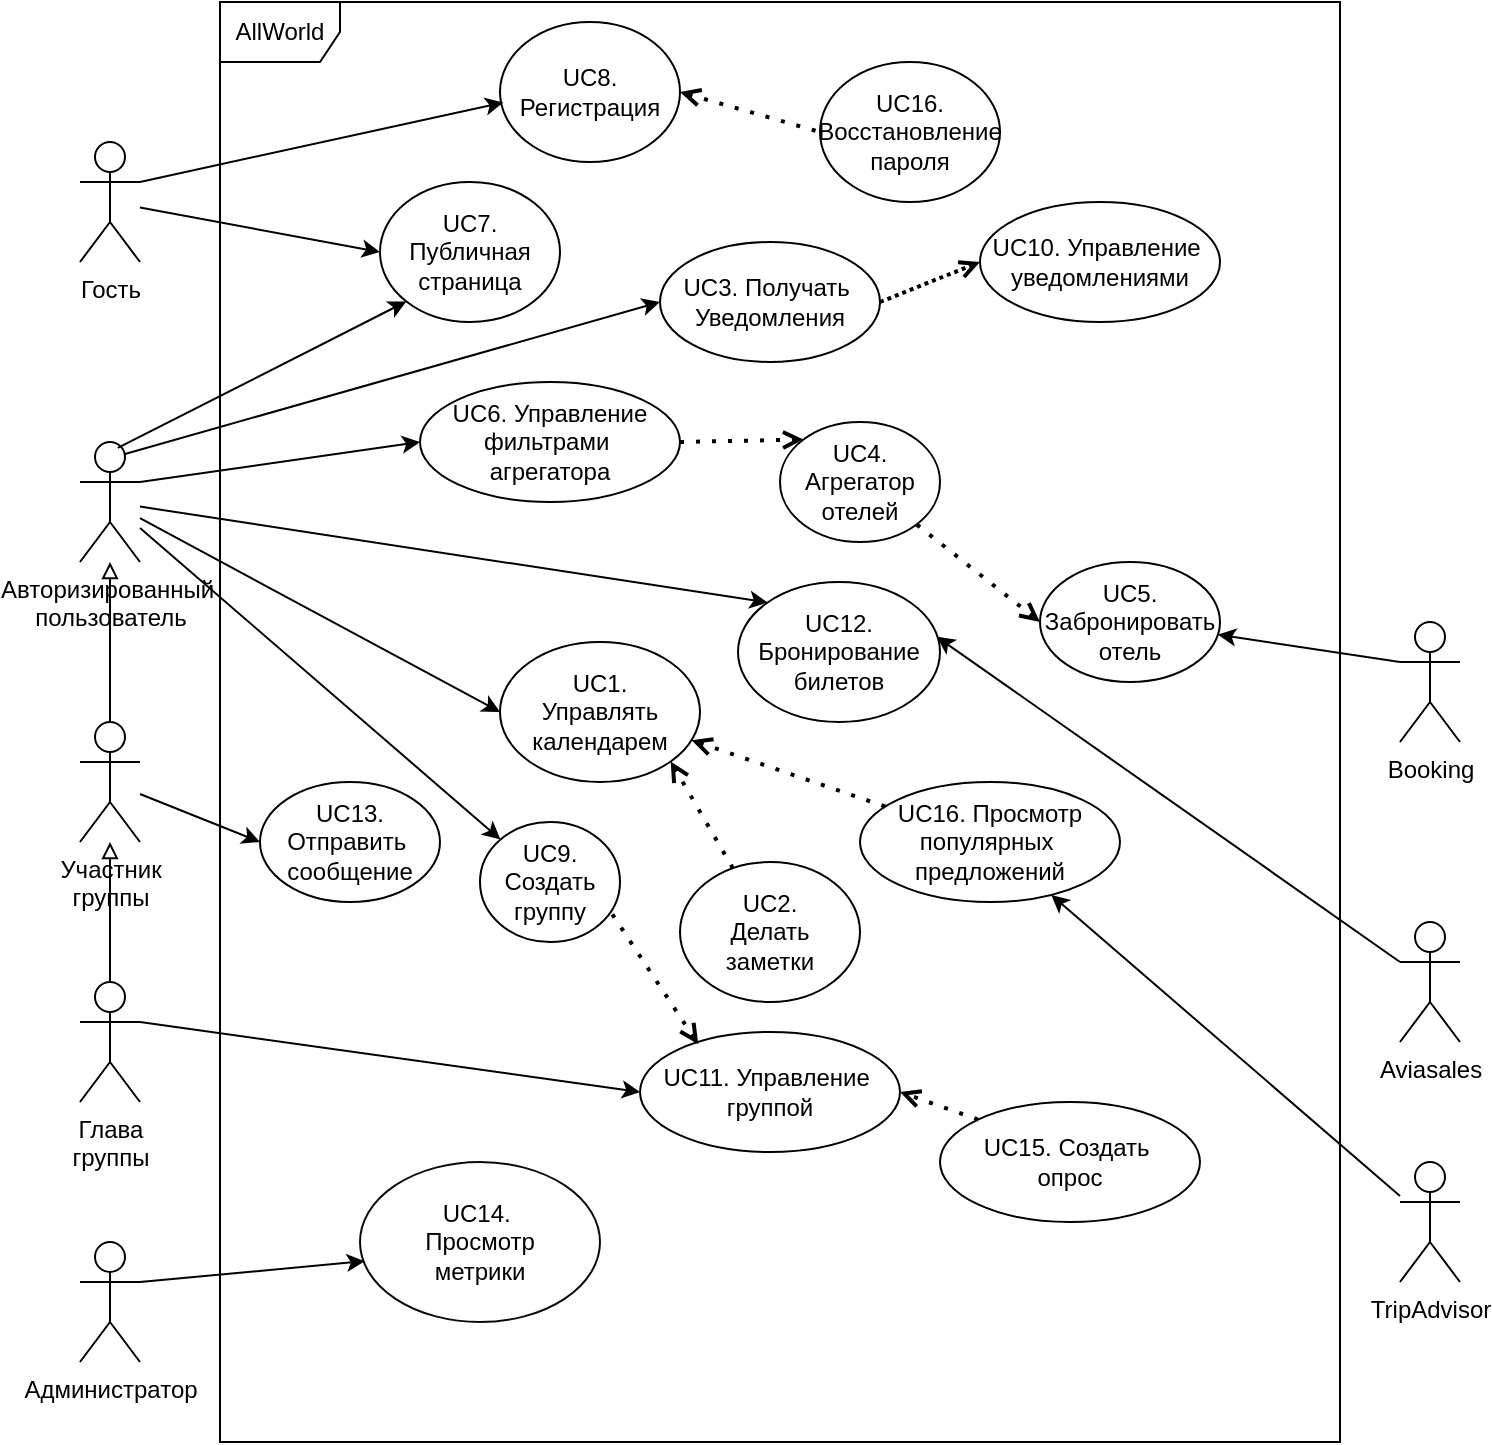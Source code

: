 <mxfile version="20.7.4" type="device"><diagram id="w1dudXw-nfyeh0woGY6p" name="Страница 1"><mxGraphModel dx="1594" dy="818" grid="1" gridSize="10" guides="1" tooltips="1" connect="1" arrows="1" fold="1" page="1" pageScale="1" pageWidth="827" pageHeight="1169" math="0" shadow="0"><root><mxCell id="0"/><mxCell id="1" parent="0"/><mxCell id="WXG_C1r99moXgbEItkBP-1" value="AllWorld" style="shape=umlFrame;whiteSpace=wrap;html=1;" parent="1" vertex="1"><mxGeometry x="120" y="40" width="560" height="720" as="geometry"/></mxCell><mxCell id="WXG_C1r99moXgbEItkBP-2" value="Гость" style="shape=umlActor;verticalLabelPosition=bottom;verticalAlign=top;html=1;" parent="1" vertex="1"><mxGeometry x="50" y="110" width="30" height="60" as="geometry"/></mxCell><mxCell id="WXG_C1r99moXgbEItkBP-3" value="Авторизированный&amp;nbsp;&lt;br&gt;пользователь" style="shape=umlActor;verticalLabelPosition=bottom;verticalAlign=top;html=1;" parent="1" vertex="1"><mxGeometry x="50" y="260" width="30" height="60" as="geometry"/></mxCell><mxCell id="WXG_C1r99moXgbEItkBP-4" value="Глава&lt;br&gt;группы" style="shape=umlActor;verticalLabelPosition=bottom;verticalAlign=top;html=1;" parent="1" vertex="1"><mxGeometry x="50" y="530" width="30" height="60" as="geometry"/></mxCell><mxCell id="WXG_C1r99moXgbEItkBP-5" value="Администратор" style="shape=umlActor;verticalLabelPosition=bottom;verticalAlign=top;html=1;" parent="1" vertex="1"><mxGeometry x="50" y="660" width="30" height="60" as="geometry"/></mxCell><mxCell id="WXG_C1r99moXgbEItkBP-6" value="TripAdvisor" style="shape=umlActor;verticalLabelPosition=bottom;verticalAlign=top;html=1;" parent="1" vertex="1"><mxGeometry x="710" y="620" width="30" height="60" as="geometry"/></mxCell><mxCell id="WXG_C1r99moXgbEItkBP-7" value="Booking" style="shape=umlActor;verticalLabelPosition=bottom;verticalAlign=top;html=1;" parent="1" vertex="1"><mxGeometry x="710" y="350" width="30" height="60" as="geometry"/></mxCell><mxCell id="WXG_C1r99moXgbEItkBP-8" value="Aviasales" style="shape=umlActor;verticalLabelPosition=bottom;verticalAlign=top;html=1;" parent="1" vertex="1"><mxGeometry x="710" y="500" width="30" height="60" as="geometry"/></mxCell><mxCell id="ckP5rAQzBakQrz7uQu7y-1" value="UC1. &lt;br&gt;Управлять&lt;br&gt;календарем" style="ellipse;whiteSpace=wrap;html=1;" parent="1" vertex="1"><mxGeometry x="260" y="360" width="100" height="70" as="geometry"/></mxCell><mxCell id="ckP5rAQzBakQrz7uQu7y-2" value="" style="endArrow=classic;html=1;rounded=0;entryX=0;entryY=0.5;entryDx=0;entryDy=0;" parent="1" source="WXG_C1r99moXgbEItkBP-3" target="ckP5rAQzBakQrz7uQu7y-1" edge="1"><mxGeometry width="50" height="50" relative="1" as="geometry"><mxPoint x="230" y="440" as="sourcePoint"/><mxPoint x="280" y="400" as="targetPoint"/></mxGeometry></mxCell><mxCell id="ckP5rAQzBakQrz7uQu7y-6" value="" style="endArrow=classic;html=1;rounded=0;exitX=1;exitY=0.333;exitDx=0;exitDy=0;exitPerimeter=0;entryX=0;entryY=0.5;entryDx=0;entryDy=0;" parent="1" source="WXG_C1r99moXgbEItkBP-3" target="ckP5rAQzBakQrz7uQu7y-20" edge="1"><mxGeometry width="50" height="50" relative="1" as="geometry"><mxPoint x="230" y="440" as="sourcePoint"/><mxPoint x="250" y="300" as="targetPoint"/></mxGeometry></mxCell><mxCell id="ckP5rAQzBakQrz7uQu7y-7" value="UC4. Агрегатор отелей" style="ellipse;whiteSpace=wrap;html=1;" parent="1" vertex="1"><mxGeometry x="400" y="250" width="80" height="60" as="geometry"/></mxCell><mxCell id="ckP5rAQzBakQrz7uQu7y-8" value="UC3. Получать&amp;nbsp;&lt;br&gt;Уведомления" style="ellipse;whiteSpace=wrap;html=1;" parent="1" vertex="1"><mxGeometry x="340" y="160" width="110" height="60" as="geometry"/></mxCell><mxCell id="ckP5rAQzBakQrz7uQu7y-12" value="UC10. Управление&amp;nbsp;&lt;br&gt;уведомлениями" style="ellipse;whiteSpace=wrap;html=1;" parent="1" vertex="1"><mxGeometry x="500" y="140" width="120" height="60" as="geometry"/></mxCell><mxCell id="ckP5rAQzBakQrz7uQu7y-13" value="" style="endArrow=open;html=1;strokeWidth=2;rounded=0;exitX=1;exitY=0.5;exitDx=0;exitDy=0;dashed=1;dashPattern=1 1;startArrow=none;startFill=0;endFill=0;entryX=0;entryY=0.5;entryDx=0;entryDy=0;" parent="1" source="ckP5rAQzBakQrz7uQu7y-8" target="ckP5rAQzBakQrz7uQu7y-12" edge="1"><mxGeometry width="50" height="50" relative="1" as="geometry"><mxPoint x="502.426" y="168.284" as="sourcePoint"/><mxPoint x="524.467" y="174.855" as="targetPoint"/></mxGeometry></mxCell><mxCell id="ckP5rAQzBakQrz7uQu7y-15" value="" style="endArrow=classic;html=1;rounded=0;exitX=0.75;exitY=0.1;exitDx=0;exitDy=0;exitPerimeter=0;entryX=0;entryY=0.5;entryDx=0;entryDy=0;" parent="1" source="WXG_C1r99moXgbEItkBP-3" target="ckP5rAQzBakQrz7uQu7y-8" edge="1"><mxGeometry width="50" height="50" relative="1" as="geometry"><mxPoint x="270" y="360" as="sourcePoint"/><mxPoint x="320" y="310" as="targetPoint"/></mxGeometry></mxCell><mxCell id="ckP5rAQzBakQrz7uQu7y-20" value="UC6. Управление&lt;br&gt;фильтрами&amp;nbsp;&lt;br&gt;агрегатора" style="ellipse;whiteSpace=wrap;html=1;" parent="1" vertex="1"><mxGeometry x="220" y="230" width="130" height="60" as="geometry"/></mxCell><mxCell id="ckP5rAQzBakQrz7uQu7y-22" value="" style="endArrow=none;dashed=1;html=1;dashPattern=1 3;strokeWidth=2;rounded=0;" parent="1" edge="1"><mxGeometry width="50" height="50" relative="1" as="geometry"><mxPoint x="360" y="350" as="sourcePoint"/><mxPoint x="360" y="350" as="targetPoint"/></mxGeometry></mxCell><mxCell id="ckP5rAQzBakQrz7uQu7y-23" value="" style="endArrow=open;dashed=1;html=1;dashPattern=1 3;strokeWidth=2;rounded=0;entryX=0;entryY=0;entryDx=0;entryDy=0;exitX=1;exitY=0.5;exitDx=0;exitDy=0;endFill=0;startArrow=none;startFill=0;" parent="1" source="ckP5rAQzBakQrz7uQu7y-20" target="ckP5rAQzBakQrz7uQu7y-7" edge="1"><mxGeometry width="50" height="50" relative="1" as="geometry"><mxPoint x="360" y="350" as="sourcePoint"/><mxPoint x="410" y="300" as="targetPoint"/></mxGeometry></mxCell><mxCell id="ckP5rAQzBakQrz7uQu7y-26" value="" style="endArrow=classic;html=1;rounded=0;" parent="1" source="WXG_C1r99moXgbEItkBP-6" target="DyCUqfJQ3nPPozrtfnJx-1" edge="1"><mxGeometry width="50" height="50" relative="1" as="geometry"><mxPoint x="420" y="330" as="sourcePoint"/><mxPoint x="470" y="280" as="targetPoint"/></mxGeometry></mxCell><mxCell id="ckP5rAQzBakQrz7uQu7y-27" value="" style="endArrow=classic;html=1;rounded=0;exitX=0;exitY=0.333;exitDx=0;exitDy=0;exitPerimeter=0;" parent="1" source="WXG_C1r99moXgbEItkBP-7" target="ckP5rAQzBakQrz7uQu7y-30" edge="1"><mxGeometry width="50" height="50" relative="1" as="geometry"><mxPoint x="420" y="330" as="sourcePoint"/><mxPoint x="470" y="280" as="targetPoint"/></mxGeometry></mxCell><mxCell id="ckP5rAQzBakQrz7uQu7y-28" value="" style="endArrow=classic;html=1;rounded=0;exitX=0;exitY=0.333;exitDx=0;exitDy=0;exitPerimeter=0;entryX=0.984;entryY=0.391;entryDx=0;entryDy=0;entryPerimeter=0;" parent="1" source="WXG_C1r99moXgbEItkBP-8" target="ckP5rAQzBakQrz7uQu7y-59" edge="1"><mxGeometry width="50" height="50" relative="1" as="geometry"><mxPoint x="420" y="330" as="sourcePoint"/><mxPoint x="470" y="280" as="targetPoint"/></mxGeometry></mxCell><mxCell id="ckP5rAQzBakQrz7uQu7y-30" value="UC5. Забронировать&lt;br&gt;отель" style="ellipse;whiteSpace=wrap;html=1;" parent="1" vertex="1"><mxGeometry x="530" y="320" width="90" height="60" as="geometry"/></mxCell><mxCell id="ckP5rAQzBakQrz7uQu7y-34" value="" style="endArrow=none;dashed=1;html=1;dashPattern=1 3;strokeWidth=2;rounded=0;entryX=1;entryY=1;entryDx=0;entryDy=0;exitX=0;exitY=0.5;exitDx=0;exitDy=0;endFill=0;startArrow=open;startFill=0;" parent="1" source="ckP5rAQzBakQrz7uQu7y-30" target="ckP5rAQzBakQrz7uQu7y-7" edge="1"><mxGeometry width="50" height="50" relative="1" as="geometry"><mxPoint x="400" y="310" as="sourcePoint"/><mxPoint x="441.4" y="349.026" as="targetPoint"/></mxGeometry></mxCell><mxCell id="ckP5rAQzBakQrz7uQu7y-36" value="UC7. Публичная страница" style="ellipse;whiteSpace=wrap;html=1;" parent="1" vertex="1"><mxGeometry x="200" y="130" width="90" height="70" as="geometry"/></mxCell><mxCell id="ckP5rAQzBakQrz7uQu7y-38" value="UC8. Регистрация" style="ellipse;whiteSpace=wrap;html=1;" parent="1" vertex="1"><mxGeometry x="260" y="50" width="90" height="70" as="geometry"/></mxCell><mxCell id="ckP5rAQzBakQrz7uQu7y-39" value="" style="endArrow=classic;html=1;rounded=0;exitX=1;exitY=0.333;exitDx=0;exitDy=0;exitPerimeter=0;entryX=0.018;entryY=0.575;entryDx=0;entryDy=0;entryPerimeter=0;" parent="1" source="WXG_C1r99moXgbEItkBP-2" target="ckP5rAQzBakQrz7uQu7y-38" edge="1"><mxGeometry width="50" height="50" relative="1" as="geometry"><mxPoint x="170" y="220" as="sourcePoint"/><mxPoint x="220" y="170" as="targetPoint"/></mxGeometry></mxCell><mxCell id="ckP5rAQzBakQrz7uQu7y-40" value="" style="endArrow=classic;html=1;rounded=0;entryX=0;entryY=0.5;entryDx=0;entryDy=0;" parent="1" source="WXG_C1r99moXgbEItkBP-2" target="ckP5rAQzBakQrz7uQu7y-36" edge="1"><mxGeometry width="50" height="50" relative="1" as="geometry"><mxPoint x="80" y="220" as="sourcePoint"/><mxPoint x="130" y="170" as="targetPoint"/></mxGeometry></mxCell><mxCell id="ckP5rAQzBakQrz7uQu7y-41" value="" style="endArrow=classic;html=1;rounded=0;exitX=0.63;exitY=0.049;exitDx=0;exitDy=0;exitPerimeter=0;entryX=0;entryY=1;entryDx=0;entryDy=0;" parent="1" source="WXG_C1r99moXgbEItkBP-3" target="ckP5rAQzBakQrz7uQu7y-36" edge="1"><mxGeometry width="50" height="50" relative="1" as="geometry"><mxPoint x="80" y="220" as="sourcePoint"/><mxPoint x="130" y="170" as="targetPoint"/></mxGeometry></mxCell><mxCell id="ckP5rAQzBakQrz7uQu7y-43" value="UC16. Восстановление пароля" style="ellipse;whiteSpace=wrap;html=1;" parent="1" vertex="1"><mxGeometry x="420" y="70" width="90" height="70" as="geometry"/></mxCell><mxCell id="ckP5rAQzBakQrz7uQu7y-44" value="" style="endArrow=none;dashed=1;html=1;dashPattern=1 3;strokeWidth=2;rounded=0;exitX=1;exitY=0.5;exitDx=0;exitDy=0;entryX=0;entryY=0.5;entryDx=0;entryDy=0;endFill=0;startArrow=open;startFill=0;" parent="1" source="ckP5rAQzBakQrz7uQu7y-38" target="ckP5rAQzBakQrz7uQu7y-43" edge="1"><mxGeometry width="50" height="50" relative="1" as="geometry"><mxPoint x="310" y="230" as="sourcePoint"/><mxPoint x="360" y="180" as="targetPoint"/></mxGeometry></mxCell><mxCell id="ckP5rAQzBakQrz7uQu7y-45" value="UC9. Создать&lt;br&gt;группу" style="ellipse;whiteSpace=wrap;html=1;" parent="1" vertex="1"><mxGeometry x="250" y="450" width="70" height="60" as="geometry"/></mxCell><mxCell id="ckP5rAQzBakQrz7uQu7y-46" value="" style="endArrow=classic;html=1;rounded=0;entryX=0;entryY=0;entryDx=0;entryDy=0;" parent="1" source="WXG_C1r99moXgbEItkBP-3" target="ckP5rAQzBakQrz7uQu7y-45" edge="1"><mxGeometry width="50" height="50" relative="1" as="geometry"><mxPoint x="240" y="360" as="sourcePoint"/><mxPoint x="290" y="310" as="targetPoint"/></mxGeometry></mxCell><mxCell id="ckP5rAQzBakQrz7uQu7y-48" value="" style="endArrow=classic;html=1;rounded=0;exitX=1;exitY=0.333;exitDx=0;exitDy=0;exitPerimeter=0;entryX=0;entryY=0.5;entryDx=0;entryDy=0;" parent="1" source="WXG_C1r99moXgbEItkBP-4" target="ckP5rAQzBakQrz7uQu7y-49" edge="1"><mxGeometry width="50" height="50" relative="1" as="geometry"><mxPoint x="240" y="360" as="sourcePoint"/><mxPoint x="90" y="390" as="targetPoint"/></mxGeometry></mxCell><mxCell id="ckP5rAQzBakQrz7uQu7y-49" value="UC11. Управление&amp;nbsp;&lt;br&gt;группой" style="ellipse;whiteSpace=wrap;html=1;" parent="1" vertex="1"><mxGeometry x="330" y="555" width="130" height="60" as="geometry"/></mxCell><mxCell id="ckP5rAQzBakQrz7uQu7y-50" value="" style="endArrow=open;dashed=1;html=1;dashPattern=1 3;strokeWidth=2;rounded=0;exitX=0.945;exitY=0.769;exitDx=0;exitDy=0;entryX=0.224;entryY=0.102;entryDx=0;entryDy=0;entryPerimeter=0;endFill=0;exitPerimeter=0;" parent="1" source="ckP5rAQzBakQrz7uQu7y-45" target="ckP5rAQzBakQrz7uQu7y-49" edge="1"><mxGeometry width="50" height="50" relative="1" as="geometry"><mxPoint x="200" y="440" as="sourcePoint"/><mxPoint x="250" y="390" as="targetPoint"/></mxGeometry></mxCell><mxCell id="ckP5rAQzBakQrz7uQu7y-54" style="edgeStyle=orthogonalEdgeStyle;rounded=0;orthogonalLoop=1;jettySize=auto;html=1;entryX=0.5;entryY=0;entryDx=0;entryDy=0;entryPerimeter=0;startArrow=block;startFill=0;endArrow=none;endFill=0;" parent="1" source="ckP5rAQzBakQrz7uQu7y-52" target="WXG_C1r99moXgbEItkBP-4" edge="1"><mxGeometry relative="1" as="geometry"/></mxCell><mxCell id="ckP5rAQzBakQrz7uQu7y-52" value="Участник &lt;br&gt;группы" style="shape=umlActor;verticalLabelPosition=bottom;verticalAlign=top;html=1;outlineConnect=0;" parent="1" vertex="1"><mxGeometry x="50" y="400" width="30" height="60" as="geometry"/></mxCell><mxCell id="ckP5rAQzBakQrz7uQu7y-55" style="edgeStyle=orthogonalEdgeStyle;rounded=0;orthogonalLoop=1;jettySize=auto;html=1;entryX=0.5;entryY=0;entryDx=0;entryDy=0;entryPerimeter=0;startArrow=block;startFill=0;endArrow=none;endFill=0;" parent="1" source="WXG_C1r99moXgbEItkBP-3" target="ckP5rAQzBakQrz7uQu7y-52" edge="1"><mxGeometry relative="1" as="geometry"><mxPoint x="75.0" y="470" as="sourcePoint"/><mxPoint x="75.0" y="540" as="targetPoint"/></mxGeometry></mxCell><mxCell id="ckP5rAQzBakQrz7uQu7y-57" value="UC13. Отправить&amp;nbsp;&lt;br&gt;сообщение" style="ellipse;whiteSpace=wrap;html=1;" parent="1" vertex="1"><mxGeometry x="140" y="430" width="90" height="60" as="geometry"/></mxCell><mxCell id="ckP5rAQzBakQrz7uQu7y-58" value="" style="endArrow=classic;html=1;rounded=0;entryX=0;entryY=0.5;entryDx=0;entryDy=0;" parent="1" source="ckP5rAQzBakQrz7uQu7y-52" target="ckP5rAQzBakQrz7uQu7y-57" edge="1"><mxGeometry width="50" height="50" relative="1" as="geometry"><mxPoint x="320" y="440" as="sourcePoint"/><mxPoint x="370" y="390" as="targetPoint"/></mxGeometry></mxCell><mxCell id="ckP5rAQzBakQrz7uQu7y-59" value="UC12. Бронирование&lt;br&gt;билетов" style="ellipse;whiteSpace=wrap;html=1;" parent="1" vertex="1"><mxGeometry x="379" y="330" width="101" height="70" as="geometry"/></mxCell><mxCell id="X2HtDueRq6I6YOF45P4k-1" value="" style="endArrow=classic;html=1;rounded=0;fontColor=#FF0000;entryX=0;entryY=0;entryDx=0;entryDy=0;" parent="1" source="WXG_C1r99moXgbEItkBP-3" target="ckP5rAQzBakQrz7uQu7y-59" edge="1"><mxGeometry width="50" height="50" relative="1" as="geometry"><mxPoint x="350" y="400" as="sourcePoint"/><mxPoint x="400" y="350" as="targetPoint"/></mxGeometry></mxCell><mxCell id="X2HtDueRq6I6YOF45P4k-2" value="&lt;font color=&quot;#000000&quot;&gt;UC14.&amp;nbsp;&lt;br&gt;Просмотр&lt;br&gt;метрики&lt;br&gt;&lt;/font&gt;" style="ellipse;whiteSpace=wrap;html=1;strokeColor=#0a0a0a;fontColor=#FF0000;" parent="1" vertex="1"><mxGeometry x="190" y="620" width="120" height="80" as="geometry"/></mxCell><mxCell id="X2HtDueRq6I6YOF45P4k-3" value="" style="endArrow=classic;html=1;rounded=0;fontColor=#000000;exitX=1;exitY=0.333;exitDx=0;exitDy=0;exitPerimeter=0;entryX=0.02;entryY=0.62;entryDx=0;entryDy=0;entryPerimeter=0;" parent="1" source="WXG_C1r99moXgbEItkBP-5" target="X2HtDueRq6I6YOF45P4k-2" edge="1"><mxGeometry width="50" height="50" relative="1" as="geometry"><mxPoint x="380" y="590" as="sourcePoint"/><mxPoint x="430" y="540" as="targetPoint"/></mxGeometry></mxCell><mxCell id="X2HtDueRq6I6YOF45P4k-4" value="UC2. &lt;br&gt;Делать&lt;br&gt;заметки" style="ellipse;whiteSpace=wrap;html=1;" parent="1" vertex="1"><mxGeometry x="350" y="470" width="90" height="70" as="geometry"/></mxCell><mxCell id="X2HtDueRq6I6YOF45P4k-5" value="" style="endArrow=open;dashed=1;html=1;dashPattern=1 3;strokeWidth=2;rounded=0;entryX=1;entryY=1;entryDx=0;entryDy=0;endFill=0;startArrow=none;startFill=0;" parent="1" source="X2HtDueRq6I6YOF45P4k-4" target="ckP5rAQzBakQrz7uQu7y-1" edge="1"><mxGeometry width="50" height="50" relative="1" as="geometry"><mxPoint x="360.0" y="270" as="sourcePoint"/><mxPoint x="401.563" y="308.902" as="targetPoint"/></mxGeometry></mxCell><mxCell id="X2HtDueRq6I6YOF45P4k-7" value="UC15. Создать&amp;nbsp;&lt;br&gt;опрос" style="ellipse;whiteSpace=wrap;html=1;" parent="1" vertex="1"><mxGeometry x="480" y="590" width="130" height="60" as="geometry"/></mxCell><mxCell id="X2HtDueRq6I6YOF45P4k-9" value="" style="endArrow=open;dashed=1;html=1;dashPattern=1 3;strokeWidth=2;rounded=0;entryX=1;entryY=0.5;entryDx=0;entryDy=0;endFill=0;startArrow=none;startFill=0;exitX=0;exitY=0;exitDx=0;exitDy=0;" parent="1" source="X2HtDueRq6I6YOF45P4k-7" target="ckP5rAQzBakQrz7uQu7y-49" edge="1"><mxGeometry width="50" height="50" relative="1" as="geometry"><mxPoint x="387.893" y="477.063" as="sourcePoint"/><mxPoint x="351.721" y="439.825" as="targetPoint"/></mxGeometry></mxCell><mxCell id="DyCUqfJQ3nPPozrtfnJx-1" value="UC16. Просмотр&lt;br&gt;популярных&amp;nbsp;&lt;br&gt;предложений" style="ellipse;whiteSpace=wrap;html=1;" vertex="1" parent="1"><mxGeometry x="440" y="430" width="130" height="60" as="geometry"/></mxCell><mxCell id="DyCUqfJQ3nPPozrtfnJx-3" value="" style="endArrow=open;dashed=1;html=1;dashPattern=1 3;strokeWidth=2;rounded=0;entryX=0.958;entryY=0.701;entryDx=0;entryDy=0;endFill=0;startArrow=none;startFill=0;entryPerimeter=0;" edge="1" parent="1" source="DyCUqfJQ3nPPozrtfnJx-1" target="ckP5rAQzBakQrz7uQu7y-1"><mxGeometry width="50" height="50" relative="1" as="geometry"><mxPoint x="386.407" y="483.127" as="sourcePoint"/><mxPoint x="355.355" y="429.749" as="targetPoint"/></mxGeometry></mxCell></root></mxGraphModel></diagram></mxfile>